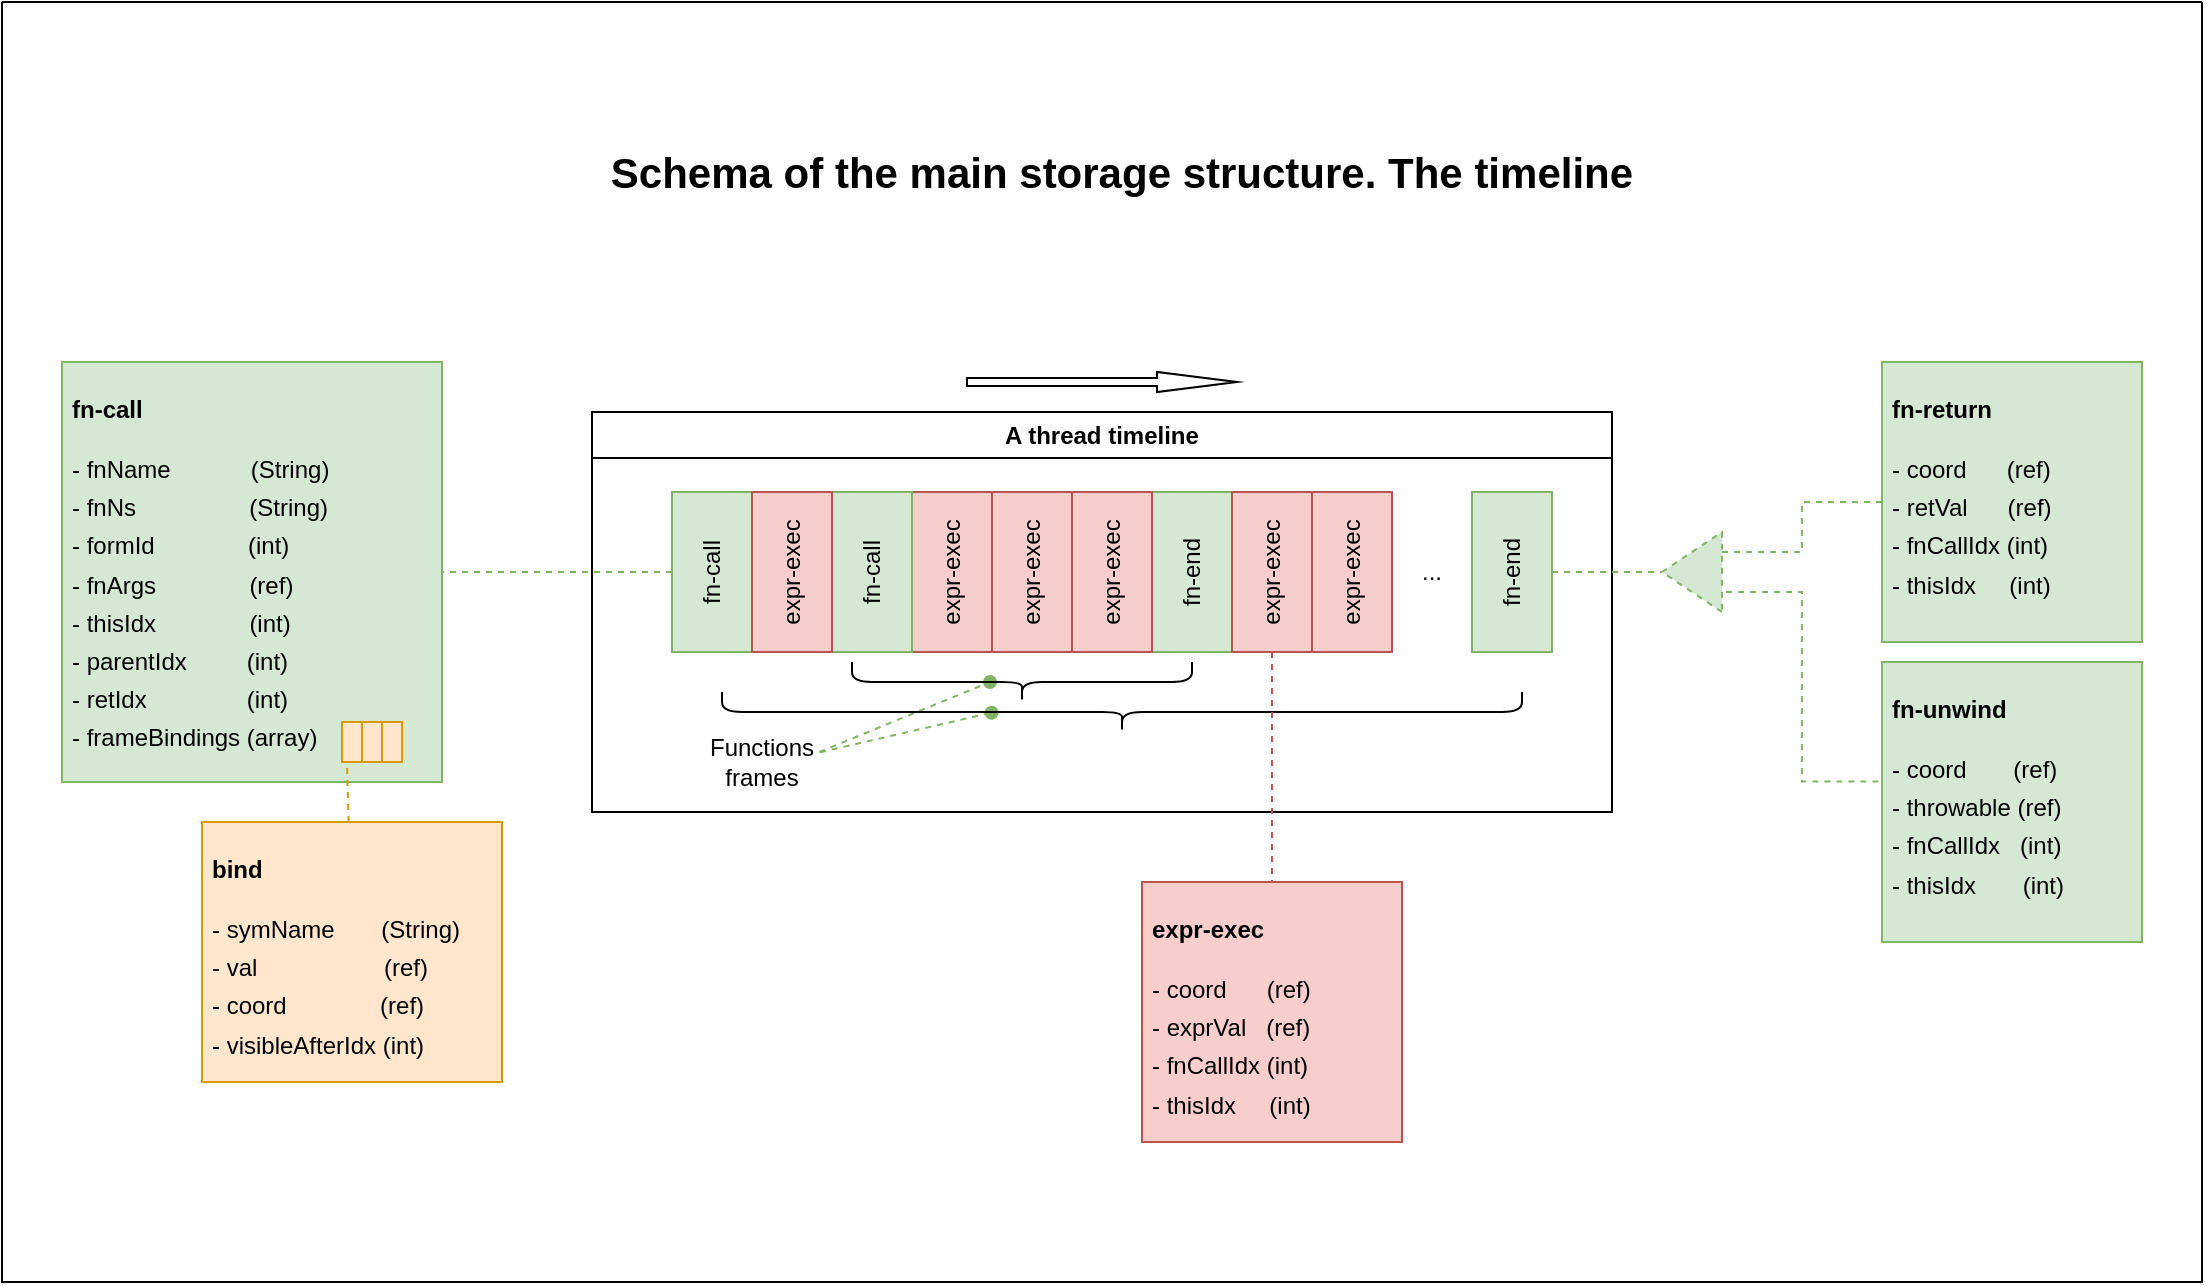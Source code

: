 <mxfile version="21.6.1" type="device">
  <diagram name="Page-1" id="GOtxmTl-x517z7Cm9fr0">
    <mxGraphModel dx="2074" dy="1244" grid="1" gridSize="10" guides="1" tooltips="1" connect="1" arrows="1" fold="1" page="1" pageScale="1" pageWidth="4681" pageHeight="3300" math="0" shadow="0">
      <root>
        <mxCell id="0" />
        <mxCell id="1" parent="0" />
        <mxCell id="MPshjHnfK2mcv_0NpmO8-30" value="&lt;font style=&quot;font-size: 21px;&quot;&gt;&lt;b&gt;Schema of the main storage structure. The timeline&lt;/b&gt;&lt;/font&gt;" style="text;html=1;strokeColor=none;fillColor=none;align=center;verticalAlign=middle;whiteSpace=wrap;rounded=0;" parent="1" vertex="1">
          <mxGeometry x="430" y="360" width="520" height="30" as="geometry" />
        </mxCell>
        <mxCell id="MPshjHnfK2mcv_0NpmO8-31" value="" style="swimlane;startSize=0;" parent="1" vertex="1">
          <mxGeometry x="130" y="290" width="1100" height="640" as="geometry" />
        </mxCell>
        <mxCell id="yXxu-ckIG8VWti2M3FYv-1" value="" style="triangle;whiteSpace=wrap;html=1;rotation=-180;dashed=1;fillColor=#d5e8d4;strokeColor=#82b366;" parent="MPshjHnfK2mcv_0NpmO8-31" vertex="1">
          <mxGeometry x="830" y="265" width="30" height="40" as="geometry" />
        </mxCell>
        <mxCell id="yXxu-ckIG8VWti2M3FYv-3" style="edgeStyle=orthogonalEdgeStyle;rounded=0;orthogonalLoop=1;jettySize=auto;html=1;exitX=0;exitY=0.5;exitDx=0;exitDy=0;entryX=0;entryY=0.75;entryDx=0;entryDy=0;dashed=1;fillColor=#d5e8d4;strokeColor=#82b366;endArrow=none;endFill=0;" parent="MPshjHnfK2mcv_0NpmO8-31" source="MPshjHnfK2mcv_0NpmO8-17" target="yXxu-ckIG8VWti2M3FYv-1" edge="1">
          <mxGeometry relative="1" as="geometry" />
        </mxCell>
        <mxCell id="MPshjHnfK2mcv_0NpmO8-17" value="&lt;h1&gt;&lt;font style=&quot;font-size: 12px;&quot;&gt;fn-return&lt;/font&gt;&lt;/h1&gt;&lt;p style=&quot;line-height: 60%;&quot;&gt;- coord&amp;nbsp; &amp;nbsp; &amp;nbsp; (ref)&lt;/p&gt;&lt;p style=&quot;line-height: 60%;&quot;&gt;- retVal&amp;nbsp; &amp;nbsp; &amp;nbsp; (ref)&lt;/p&gt;&lt;p style=&quot;line-height: 60%;&quot;&gt;- fnCallIdx (int)&lt;/p&gt;&lt;p style=&quot;line-height: 60%;&quot;&gt;- thisIdx&amp;nbsp; &amp;nbsp; &amp;nbsp;(int)&lt;/p&gt;" style="text;html=1;strokeColor=#82b366;fillColor=#d5e8d4;spacing=5;spacingTop=-20;whiteSpace=wrap;overflow=hidden;rounded=0;" parent="MPshjHnfK2mcv_0NpmO8-31" vertex="1">
          <mxGeometry x="940" y="180" width="130" height="140" as="geometry" />
        </mxCell>
        <mxCell id="yXxu-ckIG8VWti2M3FYv-4" style="edgeStyle=orthogonalEdgeStyle;rounded=0;orthogonalLoop=1;jettySize=auto;html=1;exitX=-0.014;exitY=0.427;exitDx=0;exitDy=0;entryX=0;entryY=0.25;entryDx=0;entryDy=0;dashed=1;endArrow=none;endFill=0;fillColor=#d5e8d4;strokeColor=#82b366;exitPerimeter=0;" parent="MPshjHnfK2mcv_0NpmO8-31" source="yXxu-ckIG8VWti2M3FYv-2" target="yXxu-ckIG8VWti2M3FYv-1" edge="1">
          <mxGeometry relative="1" as="geometry" />
        </mxCell>
        <mxCell id="yXxu-ckIG8VWti2M3FYv-2" value="&lt;h1&gt;&lt;font style=&quot;font-size: 12px;&quot;&gt;fn-unwind&lt;/font&gt;&lt;/h1&gt;&lt;p style=&quot;line-height: 60%;&quot;&gt;- coord&amp;nbsp; &amp;nbsp; &amp;nbsp; &amp;nbsp;(ref)&lt;/p&gt;&lt;p style=&quot;line-height: 60%;&quot;&gt;- throwable (ref)&lt;/p&gt;&lt;p style=&quot;line-height: 60%;&quot;&gt;- fnCallIdx&amp;nbsp; &amp;nbsp;(int)&lt;/p&gt;&lt;p style=&quot;line-height: 60%;&quot;&gt;- thisIdx&amp;nbsp; &amp;nbsp; &amp;nbsp; &amp;nbsp;(int)&lt;/p&gt;" style="text;html=1;strokeColor=#82b366;fillColor=#d5e8d4;spacing=5;spacingTop=-20;whiteSpace=wrap;overflow=hidden;rounded=0;" parent="MPshjHnfK2mcv_0NpmO8-31" vertex="1">
          <mxGeometry x="940" y="330" width="130" height="140" as="geometry" />
        </mxCell>
        <mxCell id="yXxu-ckIG8VWti2M3FYv-8" style="rounded=0;orthogonalLoop=1;jettySize=auto;html=1;exitX=0.978;exitY=0.333;exitDx=0;exitDy=0;entryX=0.5;entryY=0.594;entryDx=0;entryDy=0;entryPerimeter=0;endArrow=oval;endFill=1;exitPerimeter=0;dashed=1;fillColor=#d5e8d4;strokeColor=#82b366;" parent="MPshjHnfK2mcv_0NpmO8-31" source="yXxu-ckIG8VWti2M3FYv-7" target="yXxu-ckIG8VWti2M3FYv-5" edge="1">
          <mxGeometry relative="1" as="geometry" />
        </mxCell>
        <mxCell id="yXxu-ckIG8VWti2M3FYv-12" style="rounded=0;orthogonalLoop=1;jettySize=auto;html=1;exitX=0.984;exitY=0.338;exitDx=0;exitDy=0;entryX=0.483;entryY=0.663;entryDx=0;entryDy=0;entryPerimeter=0;endArrow=oval;endFill=1;exitPerimeter=0;fillColor=#d5e8d4;strokeColor=#82b366;dashed=1;" parent="MPshjHnfK2mcv_0NpmO8-31" source="yXxu-ckIG8VWti2M3FYv-7" target="yXxu-ckIG8VWti2M3FYv-6" edge="1">
          <mxGeometry relative="1" as="geometry" />
        </mxCell>
        <mxCell id="MPshjHnfK2mcv_0NpmO8-1" value="&lt;p&gt;fn-call&lt;/p&gt;" style="rounded=0;whiteSpace=wrap;html=1;horizontal=0;fillColor=#d5e8d4;strokeColor=#82b366;" parent="MPshjHnfK2mcv_0NpmO8-31" vertex="1">
          <mxGeometry x="335" y="245" width="40" height="80" as="geometry" />
        </mxCell>
        <mxCell id="MPshjHnfK2mcv_0NpmO8-2" value="&lt;p&gt;fn-end&lt;/p&gt;" style="rounded=0;whiteSpace=wrap;html=1;horizontal=0;fillColor=#d5e8d4;strokeColor=#82b366;" parent="MPshjHnfK2mcv_0NpmO8-31" vertex="1">
          <mxGeometry x="575" y="245" width="40" height="80" as="geometry" />
        </mxCell>
        <mxCell id="MPshjHnfK2mcv_0NpmO8-3" value="&lt;p&gt;expr-exec&lt;/p&gt;" style="rounded=0;whiteSpace=wrap;html=1;horizontal=0;fillColor=#f8cecc;strokeColor=#b85450;" parent="MPshjHnfK2mcv_0NpmO8-31" vertex="1">
          <mxGeometry x="455" y="245" width="40" height="80" as="geometry" />
        </mxCell>
        <mxCell id="MPshjHnfK2mcv_0NpmO8-4" value="&lt;p&gt;fn-call&lt;/p&gt;" style="rounded=0;whiteSpace=wrap;html=1;horizontal=0;fillColor=#d5e8d4;strokeColor=#82b366;" parent="MPshjHnfK2mcv_0NpmO8-31" vertex="1">
          <mxGeometry x="415" y="245" width="40" height="80" as="geometry" />
        </mxCell>
        <mxCell id="MPshjHnfK2mcv_0NpmO8-5" value="&lt;p&gt;expr-exec&lt;/p&gt;" style="rounded=0;whiteSpace=wrap;html=1;horizontal=0;fillColor=#f8cecc;strokeColor=#b85450;" parent="MPshjHnfK2mcv_0NpmO8-31" vertex="1">
          <mxGeometry x="495" y="245" width="40" height="80" as="geometry" />
        </mxCell>
        <mxCell id="MPshjHnfK2mcv_0NpmO8-6" value="&lt;p&gt;expr-exec&lt;/p&gt;" style="rounded=0;whiteSpace=wrap;html=1;horizontal=0;fillColor=#f8cecc;strokeColor=#b85450;" parent="MPshjHnfK2mcv_0NpmO8-31" vertex="1">
          <mxGeometry x="535" y="245" width="40" height="80" as="geometry" />
        </mxCell>
        <mxCell id="MPshjHnfK2mcv_0NpmO8-7" value="&lt;p&gt;expr-exec&lt;/p&gt;" style="rounded=0;whiteSpace=wrap;html=1;horizontal=0;fillColor=#f8cecc;strokeColor=#b85450;" parent="MPshjHnfK2mcv_0NpmO8-31" vertex="1">
          <mxGeometry x="615" y="245" width="40" height="80" as="geometry" />
        </mxCell>
        <mxCell id="MPshjHnfK2mcv_0NpmO8-8" value="&lt;p&gt;expr-exec&lt;/p&gt;" style="rounded=0;whiteSpace=wrap;html=1;horizontal=0;fillColor=#f8cecc;strokeColor=#b85450;" parent="MPshjHnfK2mcv_0NpmO8-31" vertex="1">
          <mxGeometry x="655" y="245" width="40" height="80" as="geometry" />
        </mxCell>
        <mxCell id="MPshjHnfK2mcv_0NpmO8-9" value="&lt;p&gt;fn-end&lt;/p&gt;" style="rounded=0;whiteSpace=wrap;html=1;horizontal=0;fillColor=#d5e8d4;strokeColor=#82b366;" parent="MPshjHnfK2mcv_0NpmO8-31" vertex="1">
          <mxGeometry x="735" y="245" width="40" height="80" as="geometry" />
        </mxCell>
        <mxCell id="MPshjHnfK2mcv_0NpmO8-10" value="..." style="text;html=1;strokeColor=none;fillColor=none;align=center;verticalAlign=middle;whiteSpace=wrap;rounded=0;" parent="MPshjHnfK2mcv_0NpmO8-31" vertex="1">
          <mxGeometry x="685" y="270" width="60" height="30" as="geometry" />
        </mxCell>
        <mxCell id="MPshjHnfK2mcv_0NpmO8-11" value="&lt;p&gt;expr-exec&lt;/p&gt;" style="rounded=0;whiteSpace=wrap;html=1;horizontal=0;fillColor=#f8cecc;strokeColor=#b85450;" parent="MPshjHnfK2mcv_0NpmO8-31" vertex="1">
          <mxGeometry x="375" y="245" width="40" height="80" as="geometry" />
        </mxCell>
        <mxCell id="MPshjHnfK2mcv_0NpmO8-15" value="A thread timeline" style="swimlane;whiteSpace=wrap;html=1;" parent="MPshjHnfK2mcv_0NpmO8-31" vertex="1">
          <mxGeometry x="295" y="205" width="510" height="200" as="geometry" />
        </mxCell>
        <mxCell id="yXxu-ckIG8VWti2M3FYv-7" value="Functions frames" style="text;html=1;strokeColor=none;fillColor=none;align=center;verticalAlign=middle;whiteSpace=wrap;rounded=0;" parent="MPshjHnfK2mcv_0NpmO8-15" vertex="1">
          <mxGeometry x="55" y="160" width="60" height="30" as="geometry" />
        </mxCell>
        <mxCell id="MPshjHnfK2mcv_0NpmO8-20" style="rounded=0;orthogonalLoop=1;jettySize=auto;html=1;endArrow=none;endFill=0;fillColor=#d5e8d4;strokeColor=#82b366;dashed=1;entryX=1;entryY=0.5;entryDx=0;entryDy=0;" parent="MPshjHnfK2mcv_0NpmO8-31" source="MPshjHnfK2mcv_0NpmO8-9" target="yXxu-ckIG8VWti2M3FYv-1" edge="1">
          <mxGeometry relative="1" as="geometry">
            <mxPoint x="690" y="310" as="sourcePoint" />
          </mxGeometry>
        </mxCell>
        <mxCell id="yXxu-ckIG8VWti2M3FYv-5" value="" style="shape=curlyBracket;whiteSpace=wrap;html=1;rounded=1;flipH=1;labelPosition=right;verticalLabelPosition=middle;align=left;verticalAlign=middle;rotation=90;" parent="MPshjHnfK2mcv_0NpmO8-31" vertex="1">
          <mxGeometry x="500" y="255" width="20" height="170" as="geometry" />
        </mxCell>
        <mxCell id="yXxu-ckIG8VWti2M3FYv-6" value="" style="shape=curlyBracket;whiteSpace=wrap;html=1;rounded=1;flipH=1;labelPosition=right;verticalLabelPosition=middle;align=left;verticalAlign=middle;rotation=90;" parent="MPshjHnfK2mcv_0NpmO8-31" vertex="1">
          <mxGeometry x="550" y="155" width="20" height="400" as="geometry" />
        </mxCell>
        <mxCell id="MPshjHnfK2mcv_0NpmO8-16" value="&lt;h1&gt;&lt;font style=&quot;font-size: 12px;&quot;&gt;fn-call&amp;nbsp;&lt;/font&gt;&lt;/h1&gt;&lt;p style=&quot;line-height: 60%;&quot;&gt;- fnName&amp;nbsp; &amp;nbsp; &amp;nbsp; &amp;nbsp; &amp;nbsp; &amp;nbsp; (String)&lt;/p&gt;&lt;p style=&quot;line-height: 60%;&quot;&gt;- fnNs&amp;nbsp; &amp;nbsp; &amp;nbsp; &amp;nbsp; &amp;nbsp; &amp;nbsp; &amp;nbsp; &amp;nbsp; &amp;nbsp;(String)&lt;/p&gt;&lt;p style=&quot;line-height: 60%;&quot;&gt;- formId&amp;nbsp; &amp;nbsp; &amp;nbsp; &amp;nbsp; &amp;nbsp; &amp;nbsp; &amp;nbsp; (int)&lt;/p&gt;&lt;p style=&quot;line-height: 60%;&quot;&gt;- fnArgs&amp;nbsp; &amp;nbsp; &amp;nbsp; &amp;nbsp; &amp;nbsp; &amp;nbsp; &amp;nbsp; (ref)&lt;/p&gt;&lt;p style=&quot;line-height: 60%;&quot;&gt;&lt;span style=&quot;background-color: initial;&quot;&gt;- thisIdx&amp;nbsp; &amp;nbsp; &amp;nbsp; &amp;nbsp; &amp;nbsp; &amp;nbsp; &amp;nbsp; (int)&lt;/span&gt;&lt;br&gt;&lt;/p&gt;&lt;p style=&quot;line-height: 60%;&quot;&gt;- parentIdx&amp;nbsp; &amp;nbsp; &amp;nbsp; &amp;nbsp; &amp;nbsp;(int)&lt;/p&gt;&lt;p style=&quot;line-height: 60%;&quot;&gt;&lt;span style=&quot;background-color: initial;&quot;&gt;- retIdx&amp;nbsp; &amp;nbsp; &amp;nbsp; &amp;nbsp; &amp;nbsp; &amp;nbsp; &amp;nbsp; &amp;nbsp;(int)&lt;/span&gt;&lt;/p&gt;&lt;p style=&quot;line-height: 60%;&quot;&gt;- frameBindings (array)&lt;span style=&quot;background-color: initial;&quot;&gt;&lt;br&gt;&lt;/span&gt;&lt;/p&gt;" style="text;html=1;strokeColor=#82b366;fillColor=#d5e8d4;spacing=5;spacingTop=-20;whiteSpace=wrap;overflow=hidden;rounded=0;" parent="MPshjHnfK2mcv_0NpmO8-31" vertex="1">
          <mxGeometry x="30" y="180" width="190" height="210" as="geometry" />
        </mxCell>
        <mxCell id="MPshjHnfK2mcv_0NpmO8-21" style="rounded=0;orthogonalLoop=1;jettySize=auto;html=1;fillColor=#d5e8d4;strokeColor=#82b366;dashed=1;endArrow=none;endFill=0;" parent="MPshjHnfK2mcv_0NpmO8-31" source="MPshjHnfK2mcv_0NpmO8-1" target="MPshjHnfK2mcv_0NpmO8-16" edge="1">
          <mxGeometry relative="1" as="geometry" />
        </mxCell>
        <mxCell id="MPshjHnfK2mcv_0NpmO8-26" value="" style="group" parent="MPshjHnfK2mcv_0NpmO8-31" vertex="1" connectable="0">
          <mxGeometry x="170" y="360" width="30" height="20" as="geometry" />
        </mxCell>
        <mxCell id="MPshjHnfK2mcv_0NpmO8-23" value="" style="rounded=0;whiteSpace=wrap;html=1;fillColor=#ffe6cc;strokeColor=#d79b00;" parent="MPshjHnfK2mcv_0NpmO8-26" vertex="1">
          <mxGeometry width="10" height="20" as="geometry" />
        </mxCell>
        <mxCell id="MPshjHnfK2mcv_0NpmO8-24" value="" style="rounded=0;whiteSpace=wrap;html=1;fillColor=#ffe6cc;strokeColor=#d79b00;" parent="MPshjHnfK2mcv_0NpmO8-26" vertex="1">
          <mxGeometry x="10" width="10" height="20" as="geometry" />
        </mxCell>
        <mxCell id="MPshjHnfK2mcv_0NpmO8-25" value="" style="rounded=0;whiteSpace=wrap;html=1;fillColor=#ffe6cc;strokeColor=#d79b00;" parent="MPshjHnfK2mcv_0NpmO8-26" vertex="1">
          <mxGeometry x="20" width="10" height="20" as="geometry" />
        </mxCell>
        <mxCell id="MPshjHnfK2mcv_0NpmO8-22" value="&lt;h1&gt;&lt;font style=&quot;font-size: 12px;&quot;&gt;bind&amp;nbsp;&lt;/font&gt;&lt;/h1&gt;&lt;p style=&quot;line-height: 60%;&quot;&gt;- symName&amp;nbsp; &amp;nbsp; &amp;nbsp; &amp;nbsp;(String)&lt;/p&gt;&lt;p style=&quot;line-height: 60%;&quot;&gt;- val&amp;nbsp; &amp;nbsp; &amp;nbsp; &amp;nbsp; &amp;nbsp; &amp;nbsp; &amp;nbsp; &amp;nbsp; &amp;nbsp; &amp;nbsp;(ref)&lt;/p&gt;&lt;p style=&quot;line-height: 60%;&quot;&gt;- coord&amp;nbsp; &amp;nbsp; &amp;nbsp; &amp;nbsp; &amp;nbsp; &amp;nbsp; &amp;nbsp; (ref)&lt;/p&gt;&lt;p style=&quot;line-height: 60%;&quot;&gt;- visibleAfterIdx (int)&lt;/p&gt;" style="text;html=1;strokeColor=#d79b00;fillColor=#ffe6cc;spacing=5;spacingTop=-20;whiteSpace=wrap;overflow=hidden;rounded=0;" parent="MPshjHnfK2mcv_0NpmO8-31" vertex="1">
          <mxGeometry x="100" y="410" width="150" height="130" as="geometry" />
        </mxCell>
        <mxCell id="MPshjHnfK2mcv_0NpmO8-29" style="rounded=0;orthogonalLoop=1;jettySize=auto;html=1;entryX=0.25;entryY=1;entryDx=0;entryDy=0;dashed=1;fillColor=#ffe6cc;strokeColor=#d79b00;endArrow=none;endFill=0;" parent="MPshjHnfK2mcv_0NpmO8-31" source="MPshjHnfK2mcv_0NpmO8-22" target="MPshjHnfK2mcv_0NpmO8-23" edge="1">
          <mxGeometry relative="1" as="geometry" />
        </mxCell>
        <mxCell id="yXxu-ckIG8VWti2M3FYv-17" value="" style="html=1;shadow=0;dashed=0;align=center;verticalAlign=middle;shape=mxgraph.arrows2.arrow;dy=0.6;dx=40;notch=0;" parent="MPshjHnfK2mcv_0NpmO8-31" vertex="1">
          <mxGeometry x="482.5" y="185" width="135" height="10" as="geometry" />
        </mxCell>
        <mxCell id="MPshjHnfK2mcv_0NpmO8-18" value="&lt;h1&gt;&lt;font style=&quot;font-size: 12px;&quot;&gt;expr-exec&amp;nbsp;&lt;/font&gt;&lt;/h1&gt;&lt;p style=&quot;line-height: 60%;&quot;&gt;- coord&amp;nbsp; &amp;nbsp; &amp;nbsp; (ref)&lt;/p&gt;&lt;p style=&quot;line-height: 60%;&quot;&gt;- exprVal&amp;nbsp; &amp;nbsp;(ref)&lt;/p&gt;&lt;p style=&quot;line-height: 60%;&quot;&gt;- fnCallIdx (int)&lt;/p&gt;&lt;p style=&quot;line-height: 60%;&quot;&gt;- thisIdx&amp;nbsp; &amp;nbsp; &amp;nbsp;(int)&lt;/p&gt;" style="text;html=1;strokeColor=#b85450;fillColor=#f8cecc;spacing=5;spacingTop=-20;whiteSpace=wrap;overflow=hidden;rounded=0;" parent="MPshjHnfK2mcv_0NpmO8-31" vertex="1">
          <mxGeometry x="570" y="440" width="130" height="130" as="geometry" />
        </mxCell>
        <mxCell id="MPshjHnfK2mcv_0NpmO8-19" style="rounded=0;orthogonalLoop=1;jettySize=auto;html=1;exitX=0.5;exitY=1;exitDx=0;exitDy=0;endArrow=none;endFill=0;dashed=1;fillColor=#f8cecc;strokeColor=#b85450;" parent="MPshjHnfK2mcv_0NpmO8-31" source="MPshjHnfK2mcv_0NpmO8-7" target="MPshjHnfK2mcv_0NpmO8-18" edge="1">
          <mxGeometry relative="1" as="geometry" />
        </mxCell>
      </root>
    </mxGraphModel>
  </diagram>
</mxfile>
